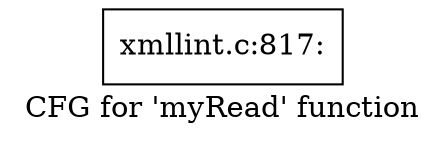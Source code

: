 digraph "CFG for 'myRead' function" {
	label="CFG for 'myRead' function";

	Node0x556d1b69e570 [shape=record,label="{xmllint.c:817:}"];
}
